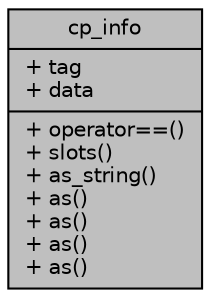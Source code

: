 digraph "cp_info"
{
  bgcolor="transparent";
  edge [fontname="Helvetica",fontsize="10",labelfontname="Helvetica",labelfontsize="10"];
  node [fontname="Helvetica",fontsize="10",shape=record];
  Node1 [label="{cp_info\n|+ tag\l+ data\l|+ operator==()\l+ slots()\l+ as_string()\l+ as()\l+ as()\l+ as()\l+ as()\l}",height=0.2,width=0.4,color="black", fillcolor="grey75", style="filled", fontcolor="black"];
}
